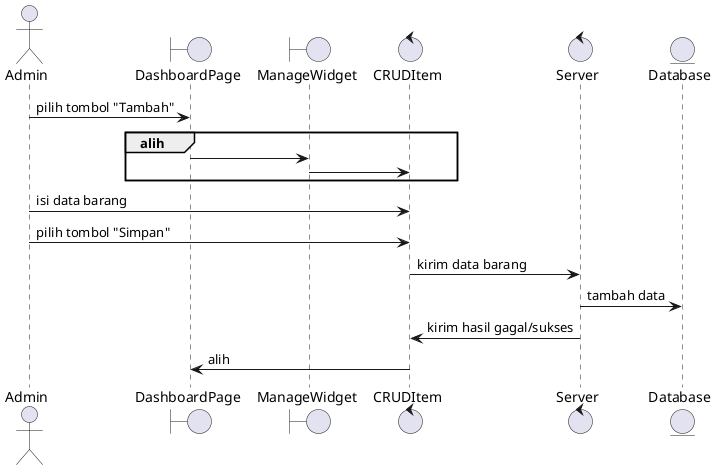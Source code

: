 @startuml
actor Admin
boundary DashboardPage
boundary ManageWidget
control CRUDItem
control Server
entity Database

Admin -> DashboardPage: pilih tombol "Tambah"
group alih
DashboardPage -> ManageWidget
ManageWidget -> CRUDItem
end
Admin -> CRUDItem: isi data barang
Admin -> CRUDItem: pilih tombol "Simpan"
CRUDItem -> Server: kirim data barang
Server -> Database: tambah data
Server -> CRUDItem: kirim hasil gagal/sukses
CRUDItem -> DashboardPage: alih
@enduml
